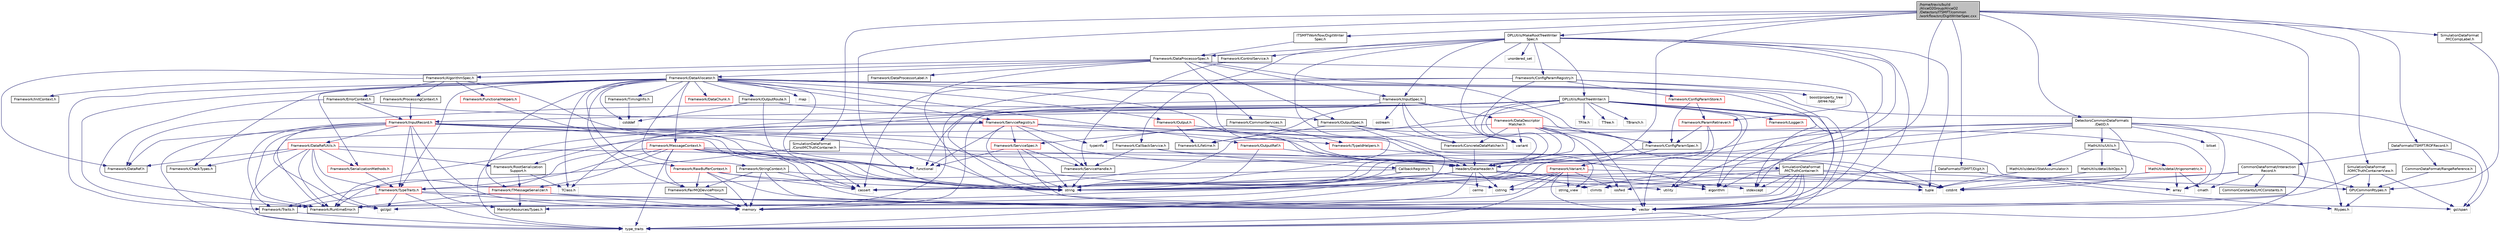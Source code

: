digraph "/home/travis/build/AliceO2Group/AliceO2/Detectors/ITSMFT/common/workflow/src/DigitWriterSpec.cxx"
{
 // INTERACTIVE_SVG=YES
  bgcolor="transparent";
  edge [fontname="Helvetica",fontsize="10",labelfontname="Helvetica",labelfontsize="10"];
  node [fontname="Helvetica",fontsize="10",shape=record];
  Node0 [label="/home/travis/build\l/AliceO2Group/AliceO2\l/Detectors/ITSMFT/common\l/workflow/src/DigitWriterSpec.cxx",height=0.2,width=0.4,color="black", fillcolor="grey75", style="filled", fontcolor="black"];
  Node0 -> Node1 [color="midnightblue",fontsize="10",style="solid",fontname="Helvetica"];
  Node1 [label="ITSMFTWorkflow/DigitWriter\lSpec.h",height=0.2,width=0.4,color="black",URL="$d6/dfd/DigitWriterSpec_8h.html"];
  Node1 -> Node2 [color="midnightblue",fontsize="10",style="solid",fontname="Helvetica"];
  Node2 [label="Framework/DataProcessorSpec.h",height=0.2,width=0.4,color="black",URL="$d0/df4/DataProcessorSpec_8h.html"];
  Node2 -> Node3 [color="midnightblue",fontsize="10",style="solid",fontname="Helvetica"];
  Node3 [label="Framework/AlgorithmSpec.h",height=0.2,width=0.4,color="black",URL="$d0/d14/AlgorithmSpec_8h.html"];
  Node3 -> Node4 [color="midnightblue",fontsize="10",style="solid",fontname="Helvetica"];
  Node4 [label="Framework/ProcessingContext.h",height=0.2,width=0.4,color="black",URL="$de/d6a/ProcessingContext_8h.html"];
  Node4 -> Node5 [color="midnightblue",fontsize="10",style="solid",fontname="Helvetica"];
  Node5 [label="Framework/InputRecord.h",height=0.2,width=0.4,color="red",URL="$d6/d5c/InputRecord_8h.html"];
  Node5 -> Node6 [color="midnightblue",fontsize="10",style="solid",fontname="Helvetica"];
  Node6 [label="Framework/DataRef.h",height=0.2,width=0.4,color="black",URL="$d5/dfb/DataRef_8h.html"];
  Node5 -> Node7 [color="midnightblue",fontsize="10",style="solid",fontname="Helvetica"];
  Node7 [label="Framework/DataRefUtils.h",height=0.2,width=0.4,color="red",URL="$d5/db8/DataRefUtils_8h.html"];
  Node7 -> Node6 [color="midnightblue",fontsize="10",style="solid",fontname="Helvetica"];
  Node7 -> Node8 [color="midnightblue",fontsize="10",style="solid",fontname="Helvetica"];
  Node8 [label="Framework/RootSerialization\lSupport.h",height=0.2,width=0.4,color="black",URL="$db/dff/RootSerializationSupport_8h.html"];
  Node8 -> Node9 [color="midnightblue",fontsize="10",style="solid",fontname="Helvetica"];
  Node9 [label="Framework/TMessageSerializer.h",height=0.2,width=0.4,color="red",URL="$d8/d3c/TMessageSerializer_8h.html"];
  Node9 -> Node11 [color="midnightblue",fontsize="10",style="solid",fontname="Helvetica"];
  Node11 [label="Framework/RuntimeError.h",height=0.2,width=0.4,color="black",URL="$d1/d76/RuntimeError_8h.html"];
  Node9 -> Node17 [color="midnightblue",fontsize="10",style="solid",fontname="Helvetica"];
  Node17 [label="gsl/span",height=0.2,width=0.4,color="grey75"];
  Node9 -> Node18 [color="midnightblue",fontsize="10",style="solid",fontname="Helvetica"];
  Node18 [label="memory",height=0.2,width=0.4,color="grey75"];
  Node9 -> Node20 [color="midnightblue",fontsize="10",style="solid",fontname="Helvetica"];
  Node20 [label="MemoryResources/Types.h",height=0.2,width=0.4,color="black",URL="$d7/df8/Types_8h.html"];
  Node8 -> Node21 [color="midnightblue",fontsize="10",style="solid",fontname="Helvetica"];
  Node21 [label="TClass.h",height=0.2,width=0.4,color="grey75"];
  Node7 -> Node22 [color="midnightblue",fontsize="10",style="solid",fontname="Helvetica"];
  Node22 [label="Framework/SerializationMethods.h",height=0.2,width=0.4,color="red",URL="$d1/d53/SerializationMethods_8h.html",tooltip="Type wrappers for enfording a specific serialization method. "];
  Node22 -> Node23 [color="midnightblue",fontsize="10",style="solid",fontname="Helvetica"];
  Node23 [label="Framework/TypeTraits.h",height=0.2,width=0.4,color="red",URL="$d0/d95/TypeTraits_8h.html"];
  Node23 -> Node24 [color="midnightblue",fontsize="10",style="solid",fontname="Helvetica"];
  Node24 [label="type_traits",height=0.2,width=0.4,color="grey75"];
  Node23 -> Node25 [color="midnightblue",fontsize="10",style="solid",fontname="Helvetica"];
  Node25 [label="vector",height=0.2,width=0.4,color="grey75"];
  Node23 -> Node18 [color="midnightblue",fontsize="10",style="solid",fontname="Helvetica"];
  Node23 -> Node26 [color="midnightblue",fontsize="10",style="solid",fontname="Helvetica"];
  Node26 [label="Framework/Traits.h",height=0.2,width=0.4,color="black",URL="$db/d31/Traits_8h.html"];
  Node26 -> Node24 [color="midnightblue",fontsize="10",style="solid",fontname="Helvetica"];
  Node23 -> Node29 [color="midnightblue",fontsize="10",style="solid",fontname="Helvetica"];
  Node29 [label="gsl/gsl",height=0.2,width=0.4,color="grey75"];
  Node7 -> Node23 [color="midnightblue",fontsize="10",style="solid",fontname="Helvetica"];
  Node7 -> Node46 [color="midnightblue",fontsize="10",style="solid",fontname="Helvetica"];
  Node46 [label="Headers/DataHeader.h",height=0.2,width=0.4,color="black",URL="$dc/dcd/DataHeader_8h.html"];
  Node46 -> Node47 [color="midnightblue",fontsize="10",style="solid",fontname="Helvetica"];
  Node47 [label="cstdint",height=0.2,width=0.4,color="grey75"];
  Node46 -> Node18 [color="midnightblue",fontsize="10",style="solid",fontname="Helvetica"];
  Node46 -> Node48 [color="midnightblue",fontsize="10",style="solid",fontname="Helvetica"];
  Node48 [label="cassert",height=0.2,width=0.4,color="grey75"];
  Node46 -> Node49 [color="midnightblue",fontsize="10",style="solid",fontname="Helvetica"];
  Node49 [label="cstring",height=0.2,width=0.4,color="grey75"];
  Node46 -> Node50 [color="midnightblue",fontsize="10",style="solid",fontname="Helvetica"];
  Node50 [label="algorithm",height=0.2,width=0.4,color="grey75"];
  Node46 -> Node51 [color="midnightblue",fontsize="10",style="solid",fontname="Helvetica"];
  Node51 [label="stdexcept",height=0.2,width=0.4,color="grey75"];
  Node46 -> Node52 [color="midnightblue",fontsize="10",style="solid",fontname="Helvetica"];
  Node52 [label="string",height=0.2,width=0.4,color="grey75"];
  Node46 -> Node53 [color="midnightblue",fontsize="10",style="solid",fontname="Helvetica"];
  Node53 [label="climits",height=0.2,width=0.4,color="grey75"];
  Node46 -> Node20 [color="midnightblue",fontsize="10",style="solid",fontname="Helvetica"];
  Node46 -> Node54 [color="midnightblue",fontsize="10",style="solid",fontname="Helvetica"];
  Node54 [label="cerrno",height=0.2,width=0.4,color="grey75"];
  Node7 -> Node84 [color="midnightblue",fontsize="10",style="solid",fontname="Helvetica"];
  Node84 [label="Framework/CheckTypes.h",height=0.2,width=0.4,color="black",URL="$d1/d00/CheckTypes_8h.html"];
  Node7 -> Node11 [color="midnightblue",fontsize="10",style="solid",fontname="Helvetica"];
  Node7 -> Node29 [color="midnightblue",fontsize="10",style="solid",fontname="Helvetica"];
  Node7 -> Node24 [color="midnightblue",fontsize="10",style="solid",fontname="Helvetica"];
  Node5 -> Node23 [color="midnightblue",fontsize="10",style="solid",fontname="Helvetica"];
  Node5 -> Node26 [color="midnightblue",fontsize="10",style="solid",fontname="Helvetica"];
  Node5 -> Node11 [color="midnightblue",fontsize="10",style="solid",fontname="Helvetica"];
  Node5 -> Node20 [color="midnightblue",fontsize="10",style="solid",fontname="Helvetica"];
  Node5 -> Node46 [color="midnightblue",fontsize="10",style="solid",fontname="Helvetica"];
  Node5 -> Node29 [color="midnightblue",fontsize="10",style="solid",fontname="Helvetica"];
  Node5 -> Node52 [color="midnightblue",fontsize="10",style="solid",fontname="Helvetica"];
  Node5 -> Node25 [color="midnightblue",fontsize="10",style="solid",fontname="Helvetica"];
  Node5 -> Node49 [color="midnightblue",fontsize="10",style="solid",fontname="Helvetica"];
  Node5 -> Node48 [color="midnightblue",fontsize="10",style="solid",fontname="Helvetica"];
  Node5 -> Node18 [color="midnightblue",fontsize="10",style="solid",fontname="Helvetica"];
  Node5 -> Node24 [color="midnightblue",fontsize="10",style="solid",fontname="Helvetica"];
  Node3 -> Node93 [color="midnightblue",fontsize="10",style="solid",fontname="Helvetica"];
  Node93 [label="Framework/ErrorContext.h",height=0.2,width=0.4,color="black",URL="$d7/dad/ErrorContext_8h.html"];
  Node93 -> Node5 [color="midnightblue",fontsize="10",style="solid",fontname="Helvetica"];
  Node93 -> Node94 [color="midnightblue",fontsize="10",style="solid",fontname="Helvetica"];
  Node94 [label="Framework/ServiceRegistry.h",height=0.2,width=0.4,color="red",URL="$d8/d17/ServiceRegistry_8h.html"];
  Node94 -> Node95 [color="midnightblue",fontsize="10",style="solid",fontname="Helvetica"];
  Node95 [label="Framework/ServiceHandle.h",height=0.2,width=0.4,color="black",URL="$d3/d28/ServiceHandle_8h.html"];
  Node95 -> Node52 [color="midnightblue",fontsize="10",style="solid",fontname="Helvetica"];
  Node94 -> Node96 [color="midnightblue",fontsize="10",style="solid",fontname="Helvetica"];
  Node96 [label="Framework/ServiceSpec.h",height=0.2,width=0.4,color="red",URL="$d4/d61/ServiceSpec_8h.html"];
  Node96 -> Node95 [color="midnightblue",fontsize="10",style="solid",fontname="Helvetica"];
  Node96 -> Node88 [color="midnightblue",fontsize="10",style="solid",fontname="Helvetica"];
  Node88 [label="functional",height=0.2,width=0.4,color="grey75"];
  Node96 -> Node52 [color="midnightblue",fontsize="10",style="solid",fontname="Helvetica"];
  Node96 -> Node25 [color="midnightblue",fontsize="10",style="solid",fontname="Helvetica"];
  Node94 -> Node107 [color="midnightblue",fontsize="10",style="solid",fontname="Helvetica"];
  Node107 [label="Framework/TypeIdHelpers.h",height=0.2,width=0.4,color="red",URL="$d2/d9a/TypeIdHelpers_8h.html"];
  Node107 -> Node80 [color="midnightblue",fontsize="10",style="solid",fontname="Helvetica"];
  Node80 [label="string_view",height=0.2,width=0.4,color="grey75"];
  Node94 -> Node11 [color="midnightblue",fontsize="10",style="solid",fontname="Helvetica"];
  Node94 -> Node50 [color="midnightblue",fontsize="10",style="solid",fontname="Helvetica"];
  Node94 -> Node32 [color="midnightblue",fontsize="10",style="solid",fontname="Helvetica"];
  Node32 [label="array",height=0.2,width=0.4,color="grey75"];
  Node94 -> Node88 [color="midnightblue",fontsize="10",style="solid",fontname="Helvetica"];
  Node94 -> Node52 [color="midnightblue",fontsize="10",style="solid",fontname="Helvetica"];
  Node94 -> Node24 [color="midnightblue",fontsize="10",style="solid",fontname="Helvetica"];
  Node94 -> Node109 [color="midnightblue",fontsize="10",style="solid",fontname="Helvetica"];
  Node109 [label="typeinfo",height=0.2,width=0.4,color="grey75"];
  Node93 -> Node11 [color="midnightblue",fontsize="10",style="solid",fontname="Helvetica"];
  Node3 -> Node113 [color="midnightblue",fontsize="10",style="solid",fontname="Helvetica"];
  Node113 [label="Framework/InitContext.h",height=0.2,width=0.4,color="black",URL="$d4/d2b/InitContext_8h.html"];
  Node3 -> Node114 [color="midnightblue",fontsize="10",style="solid",fontname="Helvetica"];
  Node114 [label="Framework/FunctionalHelpers.h",height=0.2,width=0.4,color="red",URL="$de/d9b/FunctionalHelpers_8h.html"];
  Node114 -> Node88 [color="midnightblue",fontsize="10",style="solid",fontname="Helvetica"];
  Node3 -> Node88 [color="midnightblue",fontsize="10",style="solid",fontname="Helvetica"];
  Node2 -> Node76 [color="midnightblue",fontsize="10",style="solid",fontname="Helvetica"];
  Node76 [label="Framework/ConfigParamSpec.h",height=0.2,width=0.4,color="black",URL="$d0/d1c/ConfigParamSpec_8h.html"];
  Node76 -> Node77 [color="midnightblue",fontsize="10",style="solid",fontname="Helvetica"];
  Node77 [label="Framework/Variant.h",height=0.2,width=0.4,color="red",URL="$de/d56/Variant_8h.html"];
  Node77 -> Node11 [color="midnightblue",fontsize="10",style="solid",fontname="Helvetica"];
  Node77 -> Node24 [color="midnightblue",fontsize="10",style="solid",fontname="Helvetica"];
  Node77 -> Node49 [color="midnightblue",fontsize="10",style="solid",fontname="Helvetica"];
  Node77 -> Node47 [color="midnightblue",fontsize="10",style="solid",fontname="Helvetica"];
  Node77 -> Node74 [color="midnightblue",fontsize="10",style="solid",fontname="Helvetica"];
  Node74 [label="iosfwd",height=0.2,width=0.4,color="grey75"];
  Node77 -> Node80 [color="midnightblue",fontsize="10",style="solid",fontname="Helvetica"];
  Node77 -> Node25 [color="midnightblue",fontsize="10",style="solid",fontname="Helvetica"];
  Node77 -> Node52 [color="midnightblue",fontsize="10",style="solid",fontname="Helvetica"];
  Node76 -> Node52 [color="midnightblue",fontsize="10",style="solid",fontname="Helvetica"];
  Node2 -> Node116 [color="midnightblue",fontsize="10",style="solid",fontname="Helvetica"];
  Node116 [label="Framework/DataProcessorLabel.h",height=0.2,width=0.4,color="black",URL="$d1/df2/DataProcessorLabel_8h.html"];
  Node2 -> Node6 [color="midnightblue",fontsize="10",style="solid",fontname="Helvetica"];
  Node2 -> Node117 [color="midnightblue",fontsize="10",style="solid",fontname="Helvetica"];
  Node117 [label="Framework/DataAllocator.h",height=0.2,width=0.4,color="black",URL="$d1/d28/DataAllocator_8h.html"];
  Node117 -> Node118 [color="midnightblue",fontsize="10",style="solid",fontname="Helvetica"];
  Node118 [label="Framework/MessageContext.h",height=0.2,width=0.4,color="red",URL="$dc/dc4/MessageContext_8h.html"];
  Node118 -> Node121 [color="midnightblue",fontsize="10",style="solid",fontname="Helvetica"];
  Node121 [label="Framework/FairMQDeviceProxy.h",height=0.2,width=0.4,color="black",URL="$d8/d71/FairMQDeviceProxy_8h.html"];
  Node121 -> Node18 [color="midnightblue",fontsize="10",style="solid",fontname="Helvetica"];
  Node118 -> Node11 [color="midnightblue",fontsize="10",style="solid",fontname="Helvetica"];
  Node118 -> Node9 [color="midnightblue",fontsize="10",style="solid",fontname="Helvetica"];
  Node118 -> Node23 [color="midnightblue",fontsize="10",style="solid",fontname="Helvetica"];
  Node118 -> Node46 [color="midnightblue",fontsize="10",style="solid",fontname="Helvetica"];
  Node118 -> Node48 [color="midnightblue",fontsize="10",style="solid",fontname="Helvetica"];
  Node118 -> Node88 [color="midnightblue",fontsize="10",style="solid",fontname="Helvetica"];
  Node118 -> Node52 [color="midnightblue",fontsize="10",style="solid",fontname="Helvetica"];
  Node118 -> Node24 [color="midnightblue",fontsize="10",style="solid",fontname="Helvetica"];
  Node118 -> Node25 [color="midnightblue",fontsize="10",style="solid",fontname="Helvetica"];
  Node117 -> Node123 [color="midnightblue",fontsize="10",style="solid",fontname="Helvetica"];
  Node123 [label="Framework/StringContext.h",height=0.2,width=0.4,color="black",URL="$dd/df6/StringContext_8h.html"];
  Node123 -> Node121 [color="midnightblue",fontsize="10",style="solid",fontname="Helvetica"];
  Node123 -> Node25 [color="midnightblue",fontsize="10",style="solid",fontname="Helvetica"];
  Node123 -> Node48 [color="midnightblue",fontsize="10",style="solid",fontname="Helvetica"];
  Node123 -> Node52 [color="midnightblue",fontsize="10",style="solid",fontname="Helvetica"];
  Node123 -> Node18 [color="midnightblue",fontsize="10",style="solid",fontname="Helvetica"];
  Node117 -> Node124 [color="midnightblue",fontsize="10",style="solid",fontname="Helvetica"];
  Node124 [label="Framework/RawBufferContext.h",height=0.2,width=0.4,color="red",URL="$d8/d25/RawBufferContext_8h.html",tooltip=" "];
  Node124 -> Node121 [color="midnightblue",fontsize="10",style="solid",fontname="Helvetica"];
  Node124 -> Node25 [color="midnightblue",fontsize="10",style="solid",fontname="Helvetica"];
  Node124 -> Node48 [color="midnightblue",fontsize="10",style="solid",fontname="Helvetica"];
  Node124 -> Node52 [color="midnightblue",fontsize="10",style="solid",fontname="Helvetica"];
  Node124 -> Node18 [color="midnightblue",fontsize="10",style="solid",fontname="Helvetica"];
  Node117 -> Node82 [color="midnightblue",fontsize="10",style="solid",fontname="Helvetica"];
  Node82 [label="Framework/Output.h",height=0.2,width=0.4,color="red",URL="$d3/ddf/Output_8h.html"];
  Node82 -> Node46 [color="midnightblue",fontsize="10",style="solid",fontname="Helvetica"];
  Node82 -> Node55 [color="midnightblue",fontsize="10",style="solid",fontname="Helvetica"];
  Node55 [label="Framework/Lifetime.h",height=0.2,width=0.4,color="black",URL="$dc/dca/Lifetime_8h.html"];
  Node117 -> Node126 [color="midnightblue",fontsize="10",style="solid",fontname="Helvetica"];
  Node126 [label="Framework/OutputRef.h",height=0.2,width=0.4,color="red",URL="$d6/d5a/OutputRef_8h.html"];
  Node126 -> Node46 [color="midnightblue",fontsize="10",style="solid",fontname="Helvetica"];
  Node126 -> Node52 [color="midnightblue",fontsize="10",style="solid",fontname="Helvetica"];
  Node117 -> Node127 [color="midnightblue",fontsize="10",style="solid",fontname="Helvetica"];
  Node127 [label="Framework/OutputRoute.h",height=0.2,width=0.4,color="black",URL="$d6/df4/OutputRoute_8h.html"];
  Node127 -> Node45 [color="midnightblue",fontsize="10",style="solid",fontname="Helvetica"];
  Node45 [label="Framework/OutputSpec.h",height=0.2,width=0.4,color="black",URL="$db/d2d/OutputSpec_8h.html"];
  Node45 -> Node46 [color="midnightblue",fontsize="10",style="solid",fontname="Helvetica"];
  Node45 -> Node55 [color="midnightblue",fontsize="10",style="solid",fontname="Helvetica"];
  Node45 -> Node56 [color="midnightblue",fontsize="10",style="solid",fontname="Helvetica"];
  Node56 [label="Framework/ConcreteDataMatcher.h",height=0.2,width=0.4,color="black",URL="$d0/d1b/ConcreteDataMatcher_8h.html"];
  Node56 -> Node46 [color="midnightblue",fontsize="10",style="solid",fontname="Helvetica"];
  Node45 -> Node57 [color="midnightblue",fontsize="10",style="solid",fontname="Helvetica"];
  Node57 [label="variant",height=0.2,width=0.4,color="grey75"];
  Node127 -> Node89 [color="midnightblue",fontsize="10",style="solid",fontname="Helvetica"];
  Node89 [label="cstddef",height=0.2,width=0.4,color="grey75"];
  Node127 -> Node52 [color="midnightblue",fontsize="10",style="solid",fontname="Helvetica"];
  Node117 -> Node128 [color="midnightblue",fontsize="10",style="solid",fontname="Helvetica"];
  Node128 [label="Framework/DataChunk.h",height=0.2,width=0.4,color="red",URL="$d7/d31/DataChunk_8h.html"];
  Node117 -> Node121 [color="midnightblue",fontsize="10",style="solid",fontname="Helvetica"];
  Node117 -> Node129 [color="midnightblue",fontsize="10",style="solid",fontname="Helvetica"];
  Node129 [label="Framework/TimingInfo.h",height=0.2,width=0.4,color="black",URL="$da/d2b/TimingInfo_8h.html"];
  Node129 -> Node89 [color="midnightblue",fontsize="10",style="solid",fontname="Helvetica"];
  Node117 -> Node9 [color="midnightblue",fontsize="10",style="solid",fontname="Helvetica"];
  Node117 -> Node23 [color="midnightblue",fontsize="10",style="solid",fontname="Helvetica"];
  Node117 -> Node26 [color="midnightblue",fontsize="10",style="solid",fontname="Helvetica"];
  Node117 -> Node22 [color="midnightblue",fontsize="10",style="solid",fontname="Helvetica"];
  Node117 -> Node84 [color="midnightblue",fontsize="10",style="solid",fontname="Helvetica"];
  Node117 -> Node94 [color="midnightblue",fontsize="10",style="solid",fontname="Helvetica"];
  Node117 -> Node11 [color="midnightblue",fontsize="10",style="solid",fontname="Helvetica"];
  Node117 -> Node46 [color="midnightblue",fontsize="10",style="solid",fontname="Helvetica"];
  Node117 -> Node21 [color="midnightblue",fontsize="10",style="solid",fontname="Helvetica"];
  Node117 -> Node17 [color="midnightblue",fontsize="10",style="solid",fontname="Helvetica"];
  Node117 -> Node25 [color="midnightblue",fontsize="10",style="solid",fontname="Helvetica"];
  Node117 -> Node34 [color="midnightblue",fontsize="10",style="solid",fontname="Helvetica"];
  Node34 [label="map",height=0.2,width=0.4,color="grey75"];
  Node117 -> Node52 [color="midnightblue",fontsize="10",style="solid",fontname="Helvetica"];
  Node117 -> Node31 [color="midnightblue",fontsize="10",style="solid",fontname="Helvetica"];
  Node31 [label="utility",height=0.2,width=0.4,color="grey75"];
  Node117 -> Node24 [color="midnightblue",fontsize="10",style="solid",fontname="Helvetica"];
  Node117 -> Node89 [color="midnightblue",fontsize="10",style="solid",fontname="Helvetica"];
  Node2 -> Node58 [color="midnightblue",fontsize="10",style="solid",fontname="Helvetica"];
  Node58 [label="Framework/InputSpec.h",height=0.2,width=0.4,color="black",URL="$d5/d3f/InputSpec_8h.html"];
  Node58 -> Node55 [color="midnightblue",fontsize="10",style="solid",fontname="Helvetica"];
  Node58 -> Node56 [color="midnightblue",fontsize="10",style="solid",fontname="Helvetica"];
  Node58 -> Node59 [color="midnightblue",fontsize="10",style="solid",fontname="Helvetica"];
  Node59 [label="Framework/DataDescriptor\lMatcher.h",height=0.2,width=0.4,color="red",URL="$d3/da3/DataDescriptorMatcher_8h.html"];
  Node59 -> Node56 [color="midnightblue",fontsize="10",style="solid",fontname="Helvetica"];
  Node59 -> Node11 [color="midnightblue",fontsize="10",style="solid",fontname="Helvetica"];
  Node59 -> Node46 [color="midnightblue",fontsize="10",style="solid",fontname="Helvetica"];
  Node59 -> Node32 [color="midnightblue",fontsize="10",style="solid",fontname="Helvetica"];
  Node59 -> Node47 [color="midnightblue",fontsize="10",style="solid",fontname="Helvetica"];
  Node59 -> Node74 [color="midnightblue",fontsize="10",style="solid",fontname="Helvetica"];
  Node59 -> Node52 [color="midnightblue",fontsize="10",style="solid",fontname="Helvetica"];
  Node59 -> Node57 [color="midnightblue",fontsize="10",style="solid",fontname="Helvetica"];
  Node59 -> Node25 [color="midnightblue",fontsize="10",style="solid",fontname="Helvetica"];
  Node58 -> Node76 [color="midnightblue",fontsize="10",style="solid",fontname="Helvetica"];
  Node58 -> Node52 [color="midnightblue",fontsize="10",style="solid",fontname="Helvetica"];
  Node58 -> Node81 [color="midnightblue",fontsize="10",style="solid",fontname="Helvetica"];
  Node81 [label="ostream",height=0.2,width=0.4,color="grey75"];
  Node58 -> Node57 [color="midnightblue",fontsize="10",style="solid",fontname="Helvetica"];
  Node2 -> Node45 [color="midnightblue",fontsize="10",style="solid",fontname="Helvetica"];
  Node2 -> Node130 [color="midnightblue",fontsize="10",style="solid",fontname="Helvetica"];
  Node130 [label="Framework/CommonServices.h",height=0.2,width=0.4,color="black",URL="$d8/d02/CommonServices_8h.html"];
  Node130 -> Node96 [color="midnightblue",fontsize="10",style="solid",fontname="Helvetica"];
  Node130 -> Node107 [color="midnightblue",fontsize="10",style="solid",fontname="Helvetica"];
  Node2 -> Node52 [color="midnightblue",fontsize="10",style="solid",fontname="Helvetica"];
  Node2 -> Node25 [color="midnightblue",fontsize="10",style="solid",fontname="Helvetica"];
  Node0 -> Node131 [color="midnightblue",fontsize="10",style="solid",fontname="Helvetica"];
  Node131 [label="DPLUtils/MakeRootTreeWriter\lSpec.h",height=0.2,width=0.4,color="black",URL="$d5/dc8/MakeRootTreeWriterSpec_8h.html",tooltip="Configurable generator for RootTreeWriter processor spec. "];
  Node131 -> Node132 [color="midnightblue",fontsize="10",style="solid",fontname="Helvetica"];
  Node132 [label="DPLUtils/RootTreeWriter.h",height=0.2,width=0.4,color="black",URL="$dd/d8d/RootTreeWriter_8h.html",tooltip="A generic writer for ROOT TTrees. "];
  Node132 -> Node8 [color="midnightblue",fontsize="10",style="solid",fontname="Helvetica"];
  Node132 -> Node5 [color="midnightblue",fontsize="10",style="solid",fontname="Helvetica"];
  Node132 -> Node6 [color="midnightblue",fontsize="10",style="solid",fontname="Helvetica"];
  Node132 -> Node133 [color="midnightblue",fontsize="10",style="solid",fontname="Helvetica"];
  Node133 [label="Framework/Logger.h",height=0.2,width=0.4,color="red",URL="$dd/da4/Logger_8h.html"];
  Node132 -> Node135 [color="midnightblue",fontsize="10",style="solid",fontname="Helvetica"];
  Node135 [label="TFile.h",height=0.2,width=0.4,color="grey75"];
  Node132 -> Node136 [color="midnightblue",fontsize="10",style="solid",fontname="Helvetica"];
  Node136 [label="TTree.h",height=0.2,width=0.4,color="grey75"];
  Node132 -> Node137 [color="midnightblue",fontsize="10",style="solid",fontname="Helvetica"];
  Node137 [label="TBranch.h",height=0.2,width=0.4,color="grey75"];
  Node132 -> Node21 [color="midnightblue",fontsize="10",style="solid",fontname="Helvetica"];
  Node132 -> Node25 [color="midnightblue",fontsize="10",style="solid",fontname="Helvetica"];
  Node132 -> Node88 [color="midnightblue",fontsize="10",style="solid",fontname="Helvetica"];
  Node132 -> Node52 [color="midnightblue",fontsize="10",style="solid",fontname="Helvetica"];
  Node132 -> Node51 [color="midnightblue",fontsize="10",style="solid",fontname="Helvetica"];
  Node132 -> Node24 [color="midnightblue",fontsize="10",style="solid",fontname="Helvetica"];
  Node132 -> Node109 [color="midnightblue",fontsize="10",style="solid",fontname="Helvetica"];
  Node132 -> Node18 [color="midnightblue",fontsize="10",style="solid",fontname="Helvetica"];
  Node132 -> Node31 [color="midnightblue",fontsize="10",style="solid",fontname="Helvetica"];
  Node132 -> Node50 [color="midnightblue",fontsize="10",style="solid",fontname="Helvetica"];
  Node132 -> Node57 [color="midnightblue",fontsize="10",style="solid",fontname="Helvetica"];
  Node131 -> Node58 [color="midnightblue",fontsize="10",style="solid",fontname="Helvetica"];
  Node131 -> Node138 [color="midnightblue",fontsize="10",style="solid",fontname="Helvetica"];
  Node138 [label="Framework/ConfigParamRegistry.h",height=0.2,width=0.4,color="black",URL="$de/dc6/ConfigParamRegistry_8h.html"];
  Node138 -> Node139 [color="midnightblue",fontsize="10",style="solid",fontname="Helvetica"];
  Node139 [label="Framework/ParamRetriever.h",height=0.2,width=0.4,color="red",URL="$df/d72/ParamRetriever_8h.html"];
  Node139 -> Node76 [color="midnightblue",fontsize="10",style="solid",fontname="Helvetica"];
  Node139 -> Node52 [color="midnightblue",fontsize="10",style="solid",fontname="Helvetica"];
  Node139 -> Node25 [color="midnightblue",fontsize="10",style="solid",fontname="Helvetica"];
  Node138 -> Node141 [color="midnightblue",fontsize="10",style="solid",fontname="Helvetica"];
  Node141 [label="Framework/ConfigParamStore.h",height=0.2,width=0.4,color="red",URL="$dd/daf/ConfigParamStore_8h.html"];
  Node141 -> Node139 [color="midnightblue",fontsize="10",style="solid",fontname="Helvetica"];
  Node141 -> Node76 [color="midnightblue",fontsize="10",style="solid",fontname="Helvetica"];
  Node138 -> Node104 [color="midnightblue",fontsize="10",style="solid",fontname="Helvetica"];
  Node104 [label="boost/property_tree\l/ptree.hpp",height=0.2,width=0.4,color="grey75"];
  Node138 -> Node18 [color="midnightblue",fontsize="10",style="solid",fontname="Helvetica"];
  Node138 -> Node52 [color="midnightblue",fontsize="10",style="solid",fontname="Helvetica"];
  Node138 -> Node48 [color="midnightblue",fontsize="10",style="solid",fontname="Helvetica"];
  Node131 -> Node2 [color="midnightblue",fontsize="10",style="solid",fontname="Helvetica"];
  Node131 -> Node142 [color="midnightblue",fontsize="10",style="solid",fontname="Helvetica"];
  Node142 [label="Framework/CallbackService.h",height=0.2,width=0.4,color="black",URL="$d9/d7f/CallbackService_8h.html"];
  Node142 -> Node143 [color="midnightblue",fontsize="10",style="solid",fontname="Helvetica"];
  Node143 [label="CallbackRegistry.h",height=0.2,width=0.4,color="black",URL="$d7/d3e/CallbackRegistry_8h.html",tooltip="A generic registry for callbacks. "];
  Node143 -> Node23 [color="midnightblue",fontsize="10",style="solid",fontname="Helvetica"];
  Node143 -> Node11 [color="midnightblue",fontsize="10",style="solid",fontname="Helvetica"];
  Node143 -> Node144 [color="midnightblue",fontsize="10",style="solid",fontname="Helvetica"];
  Node144 [label="tuple",height=0.2,width=0.4,color="grey75"];
  Node143 -> Node31 [color="midnightblue",fontsize="10",style="solid",fontname="Helvetica"];
  Node142 -> Node95 [color="midnightblue",fontsize="10",style="solid",fontname="Helvetica"];
  Node142 -> Node144 [color="midnightblue",fontsize="10",style="solid",fontname="Helvetica"];
  Node131 -> Node145 [color="midnightblue",fontsize="10",style="solid",fontname="Helvetica"];
  Node145 [label="Framework/ControlService.h",height=0.2,width=0.4,color="black",URL="$d2/d43/ControlService_8h.html"];
  Node145 -> Node95 [color="midnightblue",fontsize="10",style="solid",fontname="Helvetica"];
  Node131 -> Node50 [color="midnightblue",fontsize="10",style="solid",fontname="Helvetica"];
  Node131 -> Node25 [color="midnightblue",fontsize="10",style="solid",fontname="Helvetica"];
  Node131 -> Node52 [color="midnightblue",fontsize="10",style="solid",fontname="Helvetica"];
  Node131 -> Node51 [color="midnightblue",fontsize="10",style="solid",fontname="Helvetica"];
  Node131 -> Node57 [color="midnightblue",fontsize="10",style="solid",fontname="Helvetica"];
  Node131 -> Node146 [color="midnightblue",fontsize="10",style="solid",fontname="Helvetica"];
  Node146 [label="unordered_set",height=0.2,width=0.4,color="grey75"];
  Node131 -> Node144 [color="midnightblue",fontsize="10",style="solid",fontname="Helvetica"];
  Node0 -> Node147 [color="midnightblue",fontsize="10",style="solid",fontname="Helvetica"];
  Node147 [label="DataFormatsITSMFT/Digit.h",height=0.2,width=0.4,color="black",URL="$d3/d1e/DataFormats_2Detectors_2ITSMFT_2common_2include_2DataFormatsITSMFT_2Digit_8h.html"];
  Node147 -> Node148 [color="midnightblue",fontsize="10",style="solid",fontname="Helvetica"];
  Node148 [label="Rtypes.h",height=0.2,width=0.4,color="grey75"];
  Node147 -> Node53 [color="midnightblue",fontsize="10",style="solid",fontname="Helvetica"];
  Node0 -> Node46 [color="midnightblue",fontsize="10",style="solid",fontname="Helvetica"];
  Node0 -> Node149 [color="midnightblue",fontsize="10",style="solid",fontname="Helvetica"];
  Node149 [label="DetectorsCommonDataFormats\l/DetID.h",height=0.2,width=0.4,color="black",URL="$d6/d31/DetID_8h.html"];
  Node149 -> Node148 [color="midnightblue",fontsize="10",style="solid",fontname="Helvetica"];
  Node149 -> Node32 [color="midnightblue",fontsize="10",style="solid",fontname="Helvetica"];
  Node149 -> Node150 [color="midnightblue",fontsize="10",style="solid",fontname="Helvetica"];
  Node150 [label="bitset",height=0.2,width=0.4,color="grey75"];
  Node149 -> Node48 [color="midnightblue",fontsize="10",style="solid",fontname="Helvetica"];
  Node149 -> Node47 [color="midnightblue",fontsize="10",style="solid",fontname="Helvetica"];
  Node149 -> Node80 [color="midnightblue",fontsize="10",style="solid",fontname="Helvetica"];
  Node149 -> Node52 [color="midnightblue",fontsize="10",style="solid",fontname="Helvetica"];
  Node149 -> Node24 [color="midnightblue",fontsize="10",style="solid",fontname="Helvetica"];
  Node149 -> Node151 [color="midnightblue",fontsize="10",style="solid",fontname="Helvetica"];
  Node151 [label="MathUtils/Utils.h",height=0.2,width=0.4,color="black",URL="$d9/d52/Common_2MathUtils_2include_2MathUtils_2Utils_8h.html"];
  Node151 -> Node152 [color="midnightblue",fontsize="10",style="solid",fontname="Helvetica"];
  Node152 [label="MathUtils/detail/bitOps.h",height=0.2,width=0.4,color="black",URL="$de/def/bitOps_8h.html"];
  Node152 -> Node47 [color="midnightblue",fontsize="10",style="solid",fontname="Helvetica"];
  Node151 -> Node153 [color="midnightblue",fontsize="10",style="solid",fontname="Helvetica"];
  Node153 [label="MathUtils/detail/StatAccumulator.h",height=0.2,width=0.4,color="black",URL="$d3/dfc/StatAccumulator_8h.html"];
  Node153 -> Node144 [color="midnightblue",fontsize="10",style="solid",fontname="Helvetica"];
  Node151 -> Node154 [color="midnightblue",fontsize="10",style="solid",fontname="Helvetica"];
  Node154 [label="MathUtils/detail/trigonometric.h",height=0.2,width=0.4,color="red",URL="$dd/d7d/trigonometric_8h.html"];
  Node154 -> Node32 [color="midnightblue",fontsize="10",style="solid",fontname="Helvetica"];
  Node154 -> Node155 [color="midnightblue",fontsize="10",style="solid",fontname="Helvetica"];
  Node155 [label="cmath",height=0.2,width=0.4,color="grey75"];
  Node154 -> Node144 [color="midnightblue",fontsize="10",style="solid",fontname="Helvetica"];
  Node149 -> Node46 [color="midnightblue",fontsize="10",style="solid",fontname="Helvetica"];
  Node0 -> Node161 [color="midnightblue",fontsize="10",style="solid",fontname="Helvetica"];
  Node161 [label="DataFormatsITSMFT/ROFRecord.h",height=0.2,width=0.4,color="black",URL="$d0/dc6/ITSMFT_2common_2include_2DataFormatsITSMFT_2ROFRecord_8h.html"];
  Node161 -> Node162 [color="midnightblue",fontsize="10",style="solid",fontname="Helvetica"];
  Node162 [label="CommonDataFormat/RangeReference.h",height=0.2,width=0.4,color="black",URL="$de/d64/RangeReference_8h.html",tooltip="Class to refer to the 1st entry and N elements of some group in the continuous container. "];
  Node162 -> Node163 [color="midnightblue",fontsize="10",style="solid",fontname="Helvetica"];
  Node163 [label="GPUCommonRtypes.h",height=0.2,width=0.4,color="black",URL="$d2/d45/GPUCommonRtypes_8h.html"];
  Node163 -> Node148 [color="midnightblue",fontsize="10",style="solid",fontname="Helvetica"];
  Node161 -> Node164 [color="midnightblue",fontsize="10",style="solid",fontname="Helvetica"];
  Node164 [label="CommonDataFormat/Interaction\lRecord.h",height=0.2,width=0.4,color="black",URL="$d9/d80/InteractionRecord_8h.html"];
  Node164 -> Node163 [color="midnightblue",fontsize="10",style="solid",fontname="Helvetica"];
  Node164 -> Node74 [color="midnightblue",fontsize="10",style="solid",fontname="Helvetica"];
  Node164 -> Node47 [color="midnightblue",fontsize="10",style="solid",fontname="Helvetica"];
  Node164 -> Node155 [color="midnightblue",fontsize="10",style="solid",fontname="Helvetica"];
  Node164 -> Node165 [color="midnightblue",fontsize="10",style="solid",fontname="Helvetica"];
  Node165 [label="CommonConstants/LHCConstants.h",height=0.2,width=0.4,color="black",URL="$d4/dc6/LHCConstants_8h.html",tooltip="Header to collect LHC related constants. "];
  Node161 -> Node17 [color="midnightblue",fontsize="10",style="solid",fontname="Helvetica"];
  Node0 -> Node166 [color="midnightblue",fontsize="10",style="solid",fontname="Helvetica"];
  Node166 [label="SimulationDataFormat\l/ConstMCTruthContainer.h",height=0.2,width=0.4,color="black",URL="$d1/da6/ConstMCTruthContainer_8h.html",tooltip="A const (ready only) version of MCTruthContainer. "];
  Node166 -> Node167 [color="midnightblue",fontsize="10",style="solid",fontname="Helvetica"];
  Node167 [label="SimulationDataFormat\l/MCTruthContainer.h",height=0.2,width=0.4,color="black",URL="$db/d14/MCTruthContainer_8h.html",tooltip="Definition of a container to keep Monte Carlo truth external to simulation objects. "];
  Node167 -> Node163 [color="midnightblue",fontsize="10",style="solid",fontname="Helvetica"];
  Node167 -> Node47 [color="midnightblue",fontsize="10",style="solid",fontname="Helvetica"];
  Node167 -> Node48 [color="midnightblue",fontsize="10",style="solid",fontname="Helvetica"];
  Node167 -> Node51 [color="midnightblue",fontsize="10",style="solid",fontname="Helvetica"];
  Node167 -> Node29 [color="midnightblue",fontsize="10",style="solid",fontname="Helvetica"];
  Node167 -> Node24 [color="midnightblue",fontsize="10",style="solid",fontname="Helvetica"];
  Node167 -> Node49 [color="midnightblue",fontsize="10",style="solid",fontname="Helvetica"];
  Node167 -> Node18 [color="midnightblue",fontsize="10",style="solid",fontname="Helvetica"];
  Node167 -> Node25 [color="midnightblue",fontsize="10",style="solid",fontname="Helvetica"];
  Node166 -> Node26 [color="midnightblue",fontsize="10",style="solid",fontname="Helvetica"];
  Node0 -> Node168 [color="midnightblue",fontsize="10",style="solid",fontname="Helvetica"];
  Node168 [label="SimulationDataFormat\l/IOMCTruthContainerView.h",height=0.2,width=0.4,color="black",URL="$d6/dae/IOMCTruthContainerView_8h.html",tooltip="A special IO container - splitting a given vector to enable ROOT IO. "];
  Node168 -> Node163 [color="midnightblue",fontsize="10",style="solid",fontname="Helvetica"];
  Node168 -> Node25 [color="midnightblue",fontsize="10",style="solid",fontname="Helvetica"];
  Node168 -> Node17 [color="midnightblue",fontsize="10",style="solid",fontname="Helvetica"];
  Node0 -> Node169 [color="midnightblue",fontsize="10",style="solid",fontname="Helvetica"];
  Node169 [label="SimulationDataFormat\l/MCCompLabel.h",height=0.2,width=0.4,color="black",URL="$d7/dcd/MCCompLabel_8h.html"];
  Node169 -> Node163 [color="midnightblue",fontsize="10",style="solid",fontname="Helvetica"];
  Node0 -> Node25 [color="midnightblue",fontsize="10",style="solid",fontname="Helvetica"];
  Node0 -> Node52 [color="midnightblue",fontsize="10",style="solid",fontname="Helvetica"];
  Node0 -> Node50 [color="midnightblue",fontsize="10",style="solid",fontname="Helvetica"];
}
